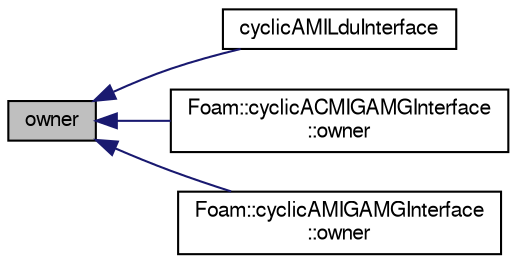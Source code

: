 digraph "owner"
{
  bgcolor="transparent";
  edge [fontname="FreeSans",fontsize="10",labelfontname="FreeSans",labelfontsize="10"];
  node [fontname="FreeSans",fontsize="10",shape=record];
  rankdir="LR";
  Node22 [label="owner",height=0.2,width=0.4,color="black", fillcolor="grey75", style="filled", fontcolor="black"];
  Node22 -> Node23 [dir="back",color="midnightblue",fontsize="10",style="solid",fontname="FreeSans"];
  Node23 [label="cyclicAMILduInterface",height=0.2,width=0.4,color="black",URL="$a24930.html#a1844926e7ced9cfd73984e65d06c4021",tooltip="Construct null. "];
  Node22 -> Node24 [dir="back",color="midnightblue",fontsize="10",style="solid",fontname="FreeSans"];
  Node24 [label="Foam::cyclicACMIGAMGInterface\l::owner",height=0.2,width=0.4,color="black",URL="$a24902.html#a357c5e37e5d7c583fa172625b8c11009"];
  Node22 -> Node25 [dir="back",color="midnightblue",fontsize="10",style="solid",fontname="FreeSans"];
  Node25 [label="Foam::cyclicAMIGAMGInterface\l::owner",height=0.2,width=0.4,color="black",URL="$a24906.html#a357c5e37e5d7c583fa172625b8c11009"];
}
